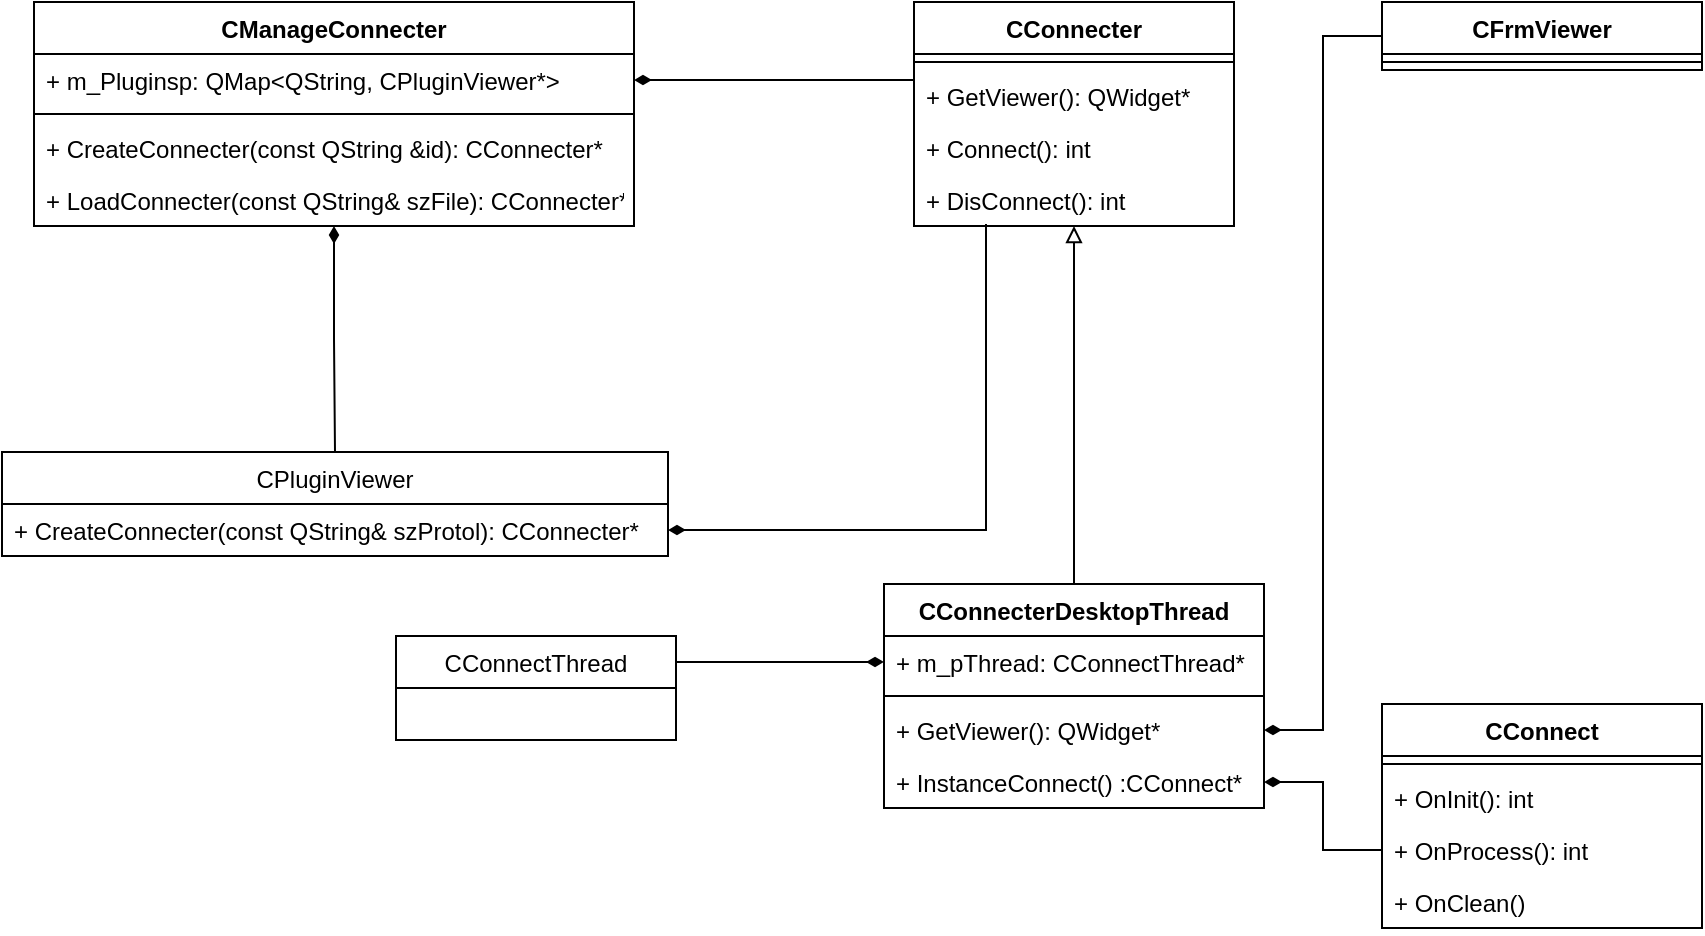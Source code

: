 <mxfile version="16.1.2" type="device"><diagram id="C5RBs43oDa-KdzZeNtuy" name="Page-1"><mxGraphModel dx="2249" dy="789" grid="1" gridSize="10" guides="1" tooltips="1" connect="1" arrows="1" fold="1" page="1" pageScale="1" pageWidth="827" pageHeight="1169" math="0" shadow="0"><root><mxCell id="WIyWlLk6GJQsqaUBKTNV-0"/><mxCell id="WIyWlLk6GJQsqaUBKTNV-1" parent="WIyWlLk6GJQsqaUBKTNV-0"/><mxCell id="FWzNcIcn6qoyuVg69suf-78" style="edgeStyle=orthogonalEdgeStyle;rounded=0;orthogonalLoop=1;jettySize=auto;html=1;entryX=0;entryY=0.5;entryDx=0;entryDy=0;startArrow=diamondThin;startFill=1;endArrow=none;endFill=0;exitX=1;exitY=0.5;exitDx=0;exitDy=0;" parent="WIyWlLk6GJQsqaUBKTNV-1" source="FWzNcIcn6qoyuVg69suf-1" edge="1"><mxGeometry relative="1" as="geometry"><mxPoint x="37" y="239" as="targetPoint"/></mxGeometry></mxCell><mxCell id="_HhjCLEWaKEjp_m6gsVB-4" style="edgeStyle=orthogonalEdgeStyle;rounded=0;orthogonalLoop=1;jettySize=auto;html=1;endArrow=none;endFill=0;startArrow=diamondThin;startFill=1;" parent="WIyWlLk6GJQsqaUBKTNV-1" source="FWzNcIcn6qoyuVg69suf-0" target="_HhjCLEWaKEjp_m6gsVB-0" edge="1"><mxGeometry relative="1" as="geometry"/></mxCell><mxCell id="FWzNcIcn6qoyuVg69suf-0" value="CManageConnecter" style="swimlane;fontStyle=1;align=center;verticalAlign=top;childLayout=stackLayout;horizontal=1;startSize=26;horizontalStack=0;resizeParent=1;resizeParentMax=0;resizeLast=0;collapsible=1;marginBottom=0;" parent="WIyWlLk6GJQsqaUBKTNV-1" vertex="1"><mxGeometry x="-403" y="200" width="300" height="112" as="geometry"><mxRectangle x="100" y="80" width="150" height="26" as="alternateBounds"/></mxGeometry></mxCell><mxCell id="FWzNcIcn6qoyuVg69suf-1" value="+ m_Pluginsp: QMap&lt;QString, CPluginViewer*&gt;" style="text;strokeColor=none;fillColor=none;align=left;verticalAlign=top;spacingLeft=4;spacingRight=4;overflow=hidden;rotatable=0;points=[[0,0.5],[1,0.5]];portConstraint=eastwest;" parent="FWzNcIcn6qoyuVg69suf-0" vertex="1"><mxGeometry y="26" width="300" height="26" as="geometry"/></mxCell><mxCell id="FWzNcIcn6qoyuVg69suf-2" value="" style="line;strokeWidth=1;fillColor=none;align=left;verticalAlign=middle;spacingTop=-1;spacingLeft=3;spacingRight=3;rotatable=0;labelPosition=right;points=[];portConstraint=eastwest;" parent="FWzNcIcn6qoyuVg69suf-0" vertex="1"><mxGeometry y="52" width="300" height="8" as="geometry"/></mxCell><mxCell id="FWzNcIcn6qoyuVg69suf-3" value="+ CreateConnecter(const QString &amp;id): CConnecter*" style="text;strokeColor=none;fillColor=none;align=left;verticalAlign=top;spacingLeft=4;spacingRight=4;overflow=hidden;rotatable=0;points=[[0,0.5],[1,0.5]];portConstraint=eastwest;" parent="FWzNcIcn6qoyuVg69suf-0" vertex="1"><mxGeometry y="60" width="300" height="26" as="geometry"/></mxCell><mxCell id="FWzNcIcn6qoyuVg69suf-6" value="+ LoadConnecter(const QString&amp; szFile): CConnecter*" style="text;strokeColor=none;fillColor=none;align=left;verticalAlign=top;spacingLeft=4;spacingRight=4;overflow=hidden;rotatable=0;points=[[0,0.5],[1,0.5]];portConstraint=eastwest;" parent="FWzNcIcn6qoyuVg69suf-0" vertex="1"><mxGeometry y="86" width="300" height="26" as="geometry"/></mxCell><mxCell id="FWzNcIcn6qoyuVg69suf-32" value="CConnecter" style="swimlane;fontStyle=1;align=center;verticalAlign=top;childLayout=stackLayout;horizontal=1;startSize=26;horizontalStack=0;resizeParent=1;resizeParentMax=0;resizeLast=0;collapsible=1;marginBottom=0;" parent="WIyWlLk6GJQsqaUBKTNV-1" vertex="1"><mxGeometry x="37" y="200" width="160" height="112" as="geometry"/></mxCell><mxCell id="FWzNcIcn6qoyuVg69suf-34" value="" style="line;strokeWidth=1;fillColor=none;align=left;verticalAlign=middle;spacingTop=-1;spacingLeft=3;spacingRight=3;rotatable=0;labelPosition=right;points=[];portConstraint=eastwest;" parent="FWzNcIcn6qoyuVg69suf-32" vertex="1"><mxGeometry y="26" width="160" height="8" as="geometry"/></mxCell><mxCell id="FWzNcIcn6qoyuVg69suf-35" value="+ GetViewer(): QWidget*" style="text;strokeColor=none;fillColor=none;align=left;verticalAlign=top;spacingLeft=4;spacingRight=4;overflow=hidden;rotatable=0;points=[[0,0.5],[1,0.5]];portConstraint=eastwest;" parent="FWzNcIcn6qoyuVg69suf-32" vertex="1"><mxGeometry y="34" width="160" height="26" as="geometry"/></mxCell><mxCell id="_HhjCLEWaKEjp_m6gsVB-6" value="+ Connect(): int" style="text;strokeColor=none;fillColor=none;align=left;verticalAlign=top;spacingLeft=4;spacingRight=4;overflow=hidden;rotatable=0;points=[[0,0.5],[1,0.5]];portConstraint=eastwest;" parent="FWzNcIcn6qoyuVg69suf-32" vertex="1"><mxGeometry y="60" width="160" height="26" as="geometry"/></mxCell><mxCell id="_HhjCLEWaKEjp_m6gsVB-7" value="+ DisConnect(): int" style="text;strokeColor=none;fillColor=none;align=left;verticalAlign=top;spacingLeft=4;spacingRight=4;overflow=hidden;rotatable=0;points=[[0,0.5],[1,0.5]];portConstraint=eastwest;" parent="FWzNcIcn6qoyuVg69suf-32" vertex="1"><mxGeometry y="86" width="160" height="26" as="geometry"/></mxCell><mxCell id="FWzNcIcn6qoyuVg69suf-58" value="" style="edgeStyle=orthogonalEdgeStyle;rounded=0;orthogonalLoop=1;jettySize=auto;html=1;entryX=0.5;entryY=1;entryDx=0;entryDy=0;endArrow=block;endFill=0;" parent="WIyWlLk6GJQsqaUBKTNV-1" source="FWzNcIcn6qoyuVg69suf-54" target="FWzNcIcn6qoyuVg69suf-32" edge="1"><mxGeometry relative="1" as="geometry"><mxPoint x="117" y="410" as="targetPoint"/></mxGeometry></mxCell><mxCell id="FWzNcIcn6qoyuVg69suf-68" style="edgeStyle=orthogonalEdgeStyle;rounded=0;orthogonalLoop=1;jettySize=auto;html=1;entryX=0;entryY=0.5;entryDx=0;entryDy=0;endArrow=none;endFill=0;startArrow=diamondThin;startFill=1;exitX=1;exitY=0.5;exitDx=0;exitDy=0;" parent="WIyWlLk6GJQsqaUBKTNV-1" source="FWzNcIcn6qoyuVg69suf-57" target="FWzNcIcn6qoyuVg69suf-64" edge="1"><mxGeometry relative="1" as="geometry"/></mxCell><mxCell id="_HhjCLEWaKEjp_m6gsVB-12" style="edgeStyle=orthogonalEdgeStyle;rounded=0;orthogonalLoop=1;jettySize=auto;html=1;entryX=1;entryY=0.25;entryDx=0;entryDy=0;startArrow=diamondThin;startFill=1;endArrow=none;endFill=0;exitX=0;exitY=0.5;exitDx=0;exitDy=0;" parent="WIyWlLk6GJQsqaUBKTNV-1" source="FWzNcIcn6qoyuVg69suf-55" target="_HhjCLEWaKEjp_m6gsVB-8" edge="1"><mxGeometry relative="1" as="geometry"><mxPoint x="-63" y="530" as="targetPoint"/></mxGeometry></mxCell><mxCell id="FWzNcIcn6qoyuVg69suf-54" value="CConnecterDesktopThread&#xA;" style="swimlane;fontStyle=1;align=center;verticalAlign=top;childLayout=stackLayout;horizontal=1;startSize=26;horizontalStack=0;resizeParent=1;resizeParentMax=0;resizeLast=0;collapsible=1;marginBottom=0;" parent="WIyWlLk6GJQsqaUBKTNV-1" vertex="1"><mxGeometry x="22" y="491" width="190" height="112" as="geometry"/></mxCell><mxCell id="FWzNcIcn6qoyuVg69suf-55" value="+ m_pThread: CConnectThread*" style="text;strokeColor=none;fillColor=none;align=left;verticalAlign=top;spacingLeft=4;spacingRight=4;overflow=hidden;rotatable=0;points=[[0,0.5],[1,0.5]];portConstraint=eastwest;" parent="FWzNcIcn6qoyuVg69suf-54" vertex="1"><mxGeometry y="26" width="190" height="26" as="geometry"/></mxCell><mxCell id="FWzNcIcn6qoyuVg69suf-56" value="" style="line;strokeWidth=1;fillColor=none;align=left;verticalAlign=middle;spacingTop=-1;spacingLeft=3;spacingRight=3;rotatable=0;labelPosition=right;points=[];portConstraint=eastwest;" parent="FWzNcIcn6qoyuVg69suf-54" vertex="1"><mxGeometry y="52" width="190" height="8" as="geometry"/></mxCell><mxCell id="_HhjCLEWaKEjp_m6gsVB-20" value="+ GetViewer(): QWidget*" style="text;strokeColor=none;fillColor=none;align=left;verticalAlign=top;spacingLeft=4;spacingRight=4;overflow=hidden;rotatable=0;points=[[0,0.5],[1,0.5]];portConstraint=eastwest;" parent="FWzNcIcn6qoyuVg69suf-54" vertex="1"><mxGeometry y="60" width="190" height="26" as="geometry"/></mxCell><mxCell id="FWzNcIcn6qoyuVg69suf-57" value="+ InstanceConnect() :CConnect*" style="text;strokeColor=none;fillColor=none;align=left;verticalAlign=top;spacingLeft=4;spacingRight=4;overflow=hidden;rotatable=0;points=[[0,0.5],[1,0.5]];portConstraint=eastwest;" parent="FWzNcIcn6qoyuVg69suf-54" vertex="1"><mxGeometry y="86" width="190" height="26" as="geometry"/></mxCell><mxCell id="FWzNcIcn6qoyuVg69suf-59" value="CFrmViewer" style="swimlane;fontStyle=1;align=center;verticalAlign=top;childLayout=stackLayout;horizontal=1;startSize=26;horizontalStack=0;resizeParent=1;resizeParentMax=0;resizeLast=0;collapsible=1;marginBottom=0;" parent="WIyWlLk6GJQsqaUBKTNV-1" vertex="1"><mxGeometry x="271" y="200" width="160" height="34" as="geometry"/></mxCell><mxCell id="FWzNcIcn6qoyuVg69suf-61" value="" style="line;strokeWidth=1;fillColor=none;align=left;verticalAlign=middle;spacingTop=-1;spacingLeft=3;spacingRight=3;rotatable=0;labelPosition=right;points=[];portConstraint=eastwest;" parent="FWzNcIcn6qoyuVg69suf-59" vertex="1"><mxGeometry y="26" width="160" height="8" as="geometry"/></mxCell><mxCell id="FWzNcIcn6qoyuVg69suf-63" value="CConnect" style="swimlane;fontStyle=1;align=center;verticalAlign=top;childLayout=stackLayout;horizontal=1;startSize=26;horizontalStack=0;resizeParent=1;resizeParentMax=0;resizeLast=0;collapsible=1;marginBottom=0;" parent="WIyWlLk6GJQsqaUBKTNV-1" vertex="1"><mxGeometry x="271" y="551" width="160" height="112" as="geometry"/></mxCell><mxCell id="FWzNcIcn6qoyuVg69suf-65" value="" style="line;strokeWidth=1;fillColor=none;align=left;verticalAlign=middle;spacingTop=-1;spacingLeft=3;spacingRight=3;rotatable=0;labelPosition=right;points=[];portConstraint=eastwest;" parent="FWzNcIcn6qoyuVg69suf-63" vertex="1"><mxGeometry y="26" width="160" height="8" as="geometry"/></mxCell><mxCell id="FWzNcIcn6qoyuVg69suf-66" value="+ OnInit(): int" style="text;strokeColor=none;fillColor=none;align=left;verticalAlign=top;spacingLeft=4;spacingRight=4;overflow=hidden;rotatable=0;points=[[0,0.5],[1,0.5]];portConstraint=eastwest;" parent="FWzNcIcn6qoyuVg69suf-63" vertex="1"><mxGeometry y="34" width="160" height="26" as="geometry"/></mxCell><mxCell id="FWzNcIcn6qoyuVg69suf-64" value="+ OnProcess(): int" style="text;strokeColor=none;fillColor=none;align=left;verticalAlign=top;spacingLeft=4;spacingRight=4;overflow=hidden;rotatable=0;points=[[0,0.5],[1,0.5]];portConstraint=eastwest;" parent="FWzNcIcn6qoyuVg69suf-63" vertex="1"><mxGeometry y="60" width="160" height="26" as="geometry"/></mxCell><mxCell id="_HhjCLEWaKEjp_m6gsVB-21" value="+ OnClean()" style="text;strokeColor=none;fillColor=none;align=left;verticalAlign=top;spacingLeft=4;spacingRight=4;overflow=hidden;rotatable=0;points=[[0,0.5],[1,0.5]];portConstraint=eastwest;" parent="FWzNcIcn6qoyuVg69suf-63" vertex="1"><mxGeometry y="86" width="160" height="26" as="geometry"/></mxCell><mxCell id="FWzNcIcn6qoyuVg69suf-69" style="edgeStyle=orthogonalEdgeStyle;rounded=0;orthogonalLoop=1;jettySize=auto;html=1;startArrow=diamondThin;startFill=1;endArrow=none;endFill=0;entryX=0;entryY=0.5;entryDx=0;entryDy=0;exitX=1;exitY=0.5;exitDx=0;exitDy=0;" parent="WIyWlLk6GJQsqaUBKTNV-1" source="_HhjCLEWaKEjp_m6gsVB-20" target="FWzNcIcn6qoyuVg69suf-59" edge="1"><mxGeometry relative="1" as="geometry"><mxPoint x="387" y="509" as="targetPoint"/></mxGeometry></mxCell><mxCell id="_HhjCLEWaKEjp_m6gsVB-5" style="edgeStyle=orthogonalEdgeStyle;rounded=0;orthogonalLoop=1;jettySize=auto;html=1;startArrow=diamondThin;startFill=1;endArrow=none;endFill=0;entryX=0.225;entryY=0.962;entryDx=0;entryDy=0;entryPerimeter=0;exitX=1;exitY=0.5;exitDx=0;exitDy=0;" parent="WIyWlLk6GJQsqaUBKTNV-1" source="_HhjCLEWaKEjp_m6gsVB-1" target="_HhjCLEWaKEjp_m6gsVB-7" edge="1"><mxGeometry relative="1" as="geometry"><mxPoint x="77" y="410" as="targetPoint"/></mxGeometry></mxCell><mxCell id="_HhjCLEWaKEjp_m6gsVB-0" value="CPluginViewer" style="swimlane;fontStyle=0;childLayout=stackLayout;horizontal=1;startSize=26;fillColor=none;horizontalStack=0;resizeParent=1;resizeParentMax=0;resizeLast=0;collapsible=1;marginBottom=0;" parent="WIyWlLk6GJQsqaUBKTNV-1" vertex="1"><mxGeometry x="-419" y="425" width="333" height="52" as="geometry"/></mxCell><mxCell id="_HhjCLEWaKEjp_m6gsVB-1" value="+ CreateConnecter(const QString&amp; szProtol): CConnecter*&#xA;" style="text;strokeColor=none;fillColor=none;align=left;verticalAlign=top;spacingLeft=4;spacingRight=4;overflow=hidden;rotatable=0;points=[[0,0.5],[1,0.5]];portConstraint=eastwest;" parent="_HhjCLEWaKEjp_m6gsVB-0" vertex="1"><mxGeometry y="26" width="333" height="26" as="geometry"/></mxCell><mxCell id="_HhjCLEWaKEjp_m6gsVB-8" value="CConnectThread" style="swimlane;fontStyle=0;childLayout=stackLayout;horizontal=1;startSize=26;fillColor=none;horizontalStack=0;resizeParent=1;resizeParentMax=0;resizeLast=0;collapsible=1;marginBottom=0;" parent="WIyWlLk6GJQsqaUBKTNV-1" vertex="1"><mxGeometry x="-222" y="517" width="140" height="52" as="geometry"/></mxCell></root></mxGraphModel></diagram></mxfile>